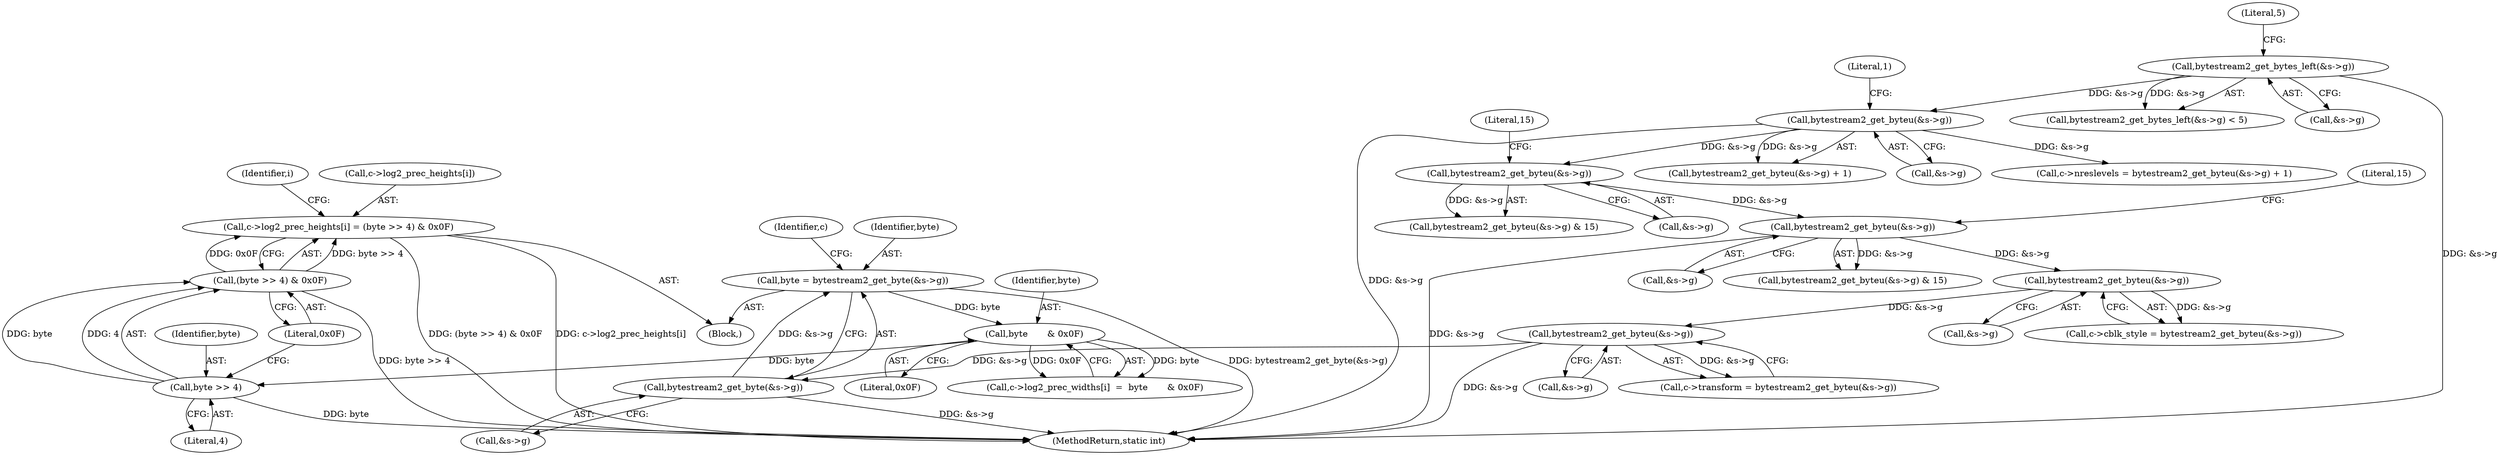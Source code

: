 digraph "0_FFmpeg_a1b9004b768bef606ee98d417bceb9392ceb788d@array" {
"1000363" [label="(Call,c->log2_prec_heights[i] = (byte >> 4) & 0x0F)"];
"1000369" [label="(Call,(byte >> 4) & 0x0F)"];
"1000370" [label="(Call,byte >> 4)"];
"1000360" [label="(Call,byte       & 0x0F)"];
"1000347" [label="(Call,byte = bytestream2_get_byte(&s->g))"];
"1000349" [label="(Call,bytestream2_get_byte(&s->g))"];
"1000303" [label="(Call,bytestream2_get_byteu(&s->g))"];
"1000278" [label="(Call,bytestream2_get_byteu(&s->g))"];
"1000216" [label="(Call,bytestream2_get_byteu(&s->g))"];
"1000203" [label="(Call,bytestream2_get_byteu(&s->g))"];
"1000130" [label="(Call,bytestream2_get_byteu(&s->g))"];
"1000117" [label="(Call,bytestream2_get_bytes_left(&s->g))"];
"1000345" [label="(Identifier,i)"];
"1000346" [label="(Block,)"];
"1000204" [label="(Call,&s->g)"];
"1000208" [label="(Literal,15)"];
"1000349" [label="(Call,bytestream2_get_byte(&s->g))"];
"1000278" [label="(Call,bytestream2_get_byteu(&s->g))"];
"1000354" [label="(Call,c->log2_prec_widths[i]  =  byte       & 0x0F)"];
"1000216" [label="(Call,bytestream2_get_byteu(&s->g))"];
"1000360" [label="(Call,byte       & 0x0F)"];
"1000363" [label="(Call,c->log2_prec_heights[i] = (byte >> 4) & 0x0F)"];
"1000373" [label="(Literal,0x0F)"];
"1000372" [label="(Literal,4)"];
"1000274" [label="(Call,c->cblk_style = bytestream2_get_byteu(&s->g))"];
"1000130" [label="(Call,bytestream2_get_byteu(&s->g))"];
"1000299" [label="(Call,c->transform = bytestream2_get_byteu(&s->g))"];
"1000221" [label="(Literal,15)"];
"1000279" [label="(Call,&s->g)"];
"1000303" [label="(Call,bytestream2_get_byteu(&s->g))"];
"1000202" [label="(Call,bytestream2_get_byteu(&s->g) & 15)"];
"1000357" [label="(Identifier,c)"];
"1000371" [label="(Identifier,byte)"];
"1000116" [label="(Call,bytestream2_get_bytes_left(&s->g) < 5)"];
"1000129" [label="(Call,bytestream2_get_byteu(&s->g) + 1)"];
"1000122" [label="(Literal,5)"];
"1000215" [label="(Call,bytestream2_get_byteu(&s->g) & 15)"];
"1000131" [label="(Call,&s->g)"];
"1000135" [label="(Literal,1)"];
"1000304" [label="(Call,&s->g)"];
"1000118" [label="(Call,&s->g)"];
"1000369" [label="(Call,(byte >> 4) & 0x0F)"];
"1000370" [label="(Call,byte >> 4)"];
"1000117" [label="(Call,bytestream2_get_bytes_left(&s->g))"];
"1000217" [label="(Call,&s->g)"];
"1000347" [label="(Call,byte = bytestream2_get_byte(&s->g))"];
"1000203" [label="(Call,bytestream2_get_byteu(&s->g))"];
"1000361" [label="(Identifier,byte)"];
"1000350" [label="(Call,&s->g)"];
"1000348" [label="(Identifier,byte)"];
"1000396" [label="(MethodReturn,static int)"];
"1000125" [label="(Call,c->nreslevels = bytestream2_get_byteu(&s->g) + 1)"];
"1000362" [label="(Literal,0x0F)"];
"1000364" [label="(Call,c->log2_prec_heights[i])"];
"1000363" -> "1000346"  [label="AST: "];
"1000363" -> "1000369"  [label="CFG: "];
"1000364" -> "1000363"  [label="AST: "];
"1000369" -> "1000363"  [label="AST: "];
"1000345" -> "1000363"  [label="CFG: "];
"1000363" -> "1000396"  [label="DDG: (byte >> 4) & 0x0F"];
"1000363" -> "1000396"  [label="DDG: c->log2_prec_heights[i]"];
"1000369" -> "1000363"  [label="DDG: byte >> 4"];
"1000369" -> "1000363"  [label="DDG: 0x0F"];
"1000369" -> "1000373"  [label="CFG: "];
"1000370" -> "1000369"  [label="AST: "];
"1000373" -> "1000369"  [label="AST: "];
"1000369" -> "1000396"  [label="DDG: byte >> 4"];
"1000370" -> "1000369"  [label="DDG: byte"];
"1000370" -> "1000369"  [label="DDG: 4"];
"1000370" -> "1000372"  [label="CFG: "];
"1000371" -> "1000370"  [label="AST: "];
"1000372" -> "1000370"  [label="AST: "];
"1000373" -> "1000370"  [label="CFG: "];
"1000370" -> "1000396"  [label="DDG: byte"];
"1000360" -> "1000370"  [label="DDG: byte"];
"1000360" -> "1000354"  [label="AST: "];
"1000360" -> "1000362"  [label="CFG: "];
"1000361" -> "1000360"  [label="AST: "];
"1000362" -> "1000360"  [label="AST: "];
"1000354" -> "1000360"  [label="CFG: "];
"1000360" -> "1000354"  [label="DDG: byte"];
"1000360" -> "1000354"  [label="DDG: 0x0F"];
"1000347" -> "1000360"  [label="DDG: byte"];
"1000347" -> "1000346"  [label="AST: "];
"1000347" -> "1000349"  [label="CFG: "];
"1000348" -> "1000347"  [label="AST: "];
"1000349" -> "1000347"  [label="AST: "];
"1000357" -> "1000347"  [label="CFG: "];
"1000347" -> "1000396"  [label="DDG: bytestream2_get_byte(&s->g)"];
"1000349" -> "1000347"  [label="DDG: &s->g"];
"1000349" -> "1000350"  [label="CFG: "];
"1000350" -> "1000349"  [label="AST: "];
"1000349" -> "1000396"  [label="DDG: &s->g"];
"1000303" -> "1000349"  [label="DDG: &s->g"];
"1000303" -> "1000299"  [label="AST: "];
"1000303" -> "1000304"  [label="CFG: "];
"1000304" -> "1000303"  [label="AST: "];
"1000299" -> "1000303"  [label="CFG: "];
"1000303" -> "1000396"  [label="DDG: &s->g"];
"1000303" -> "1000299"  [label="DDG: &s->g"];
"1000278" -> "1000303"  [label="DDG: &s->g"];
"1000278" -> "1000274"  [label="AST: "];
"1000278" -> "1000279"  [label="CFG: "];
"1000279" -> "1000278"  [label="AST: "];
"1000274" -> "1000278"  [label="CFG: "];
"1000278" -> "1000274"  [label="DDG: &s->g"];
"1000216" -> "1000278"  [label="DDG: &s->g"];
"1000216" -> "1000215"  [label="AST: "];
"1000216" -> "1000217"  [label="CFG: "];
"1000217" -> "1000216"  [label="AST: "];
"1000221" -> "1000216"  [label="CFG: "];
"1000216" -> "1000396"  [label="DDG: &s->g"];
"1000216" -> "1000215"  [label="DDG: &s->g"];
"1000203" -> "1000216"  [label="DDG: &s->g"];
"1000203" -> "1000202"  [label="AST: "];
"1000203" -> "1000204"  [label="CFG: "];
"1000204" -> "1000203"  [label="AST: "];
"1000208" -> "1000203"  [label="CFG: "];
"1000203" -> "1000202"  [label="DDG: &s->g"];
"1000130" -> "1000203"  [label="DDG: &s->g"];
"1000130" -> "1000129"  [label="AST: "];
"1000130" -> "1000131"  [label="CFG: "];
"1000131" -> "1000130"  [label="AST: "];
"1000135" -> "1000130"  [label="CFG: "];
"1000130" -> "1000396"  [label="DDG: &s->g"];
"1000130" -> "1000125"  [label="DDG: &s->g"];
"1000130" -> "1000129"  [label="DDG: &s->g"];
"1000117" -> "1000130"  [label="DDG: &s->g"];
"1000117" -> "1000116"  [label="AST: "];
"1000117" -> "1000118"  [label="CFG: "];
"1000118" -> "1000117"  [label="AST: "];
"1000122" -> "1000117"  [label="CFG: "];
"1000117" -> "1000396"  [label="DDG: &s->g"];
"1000117" -> "1000116"  [label="DDG: &s->g"];
}
